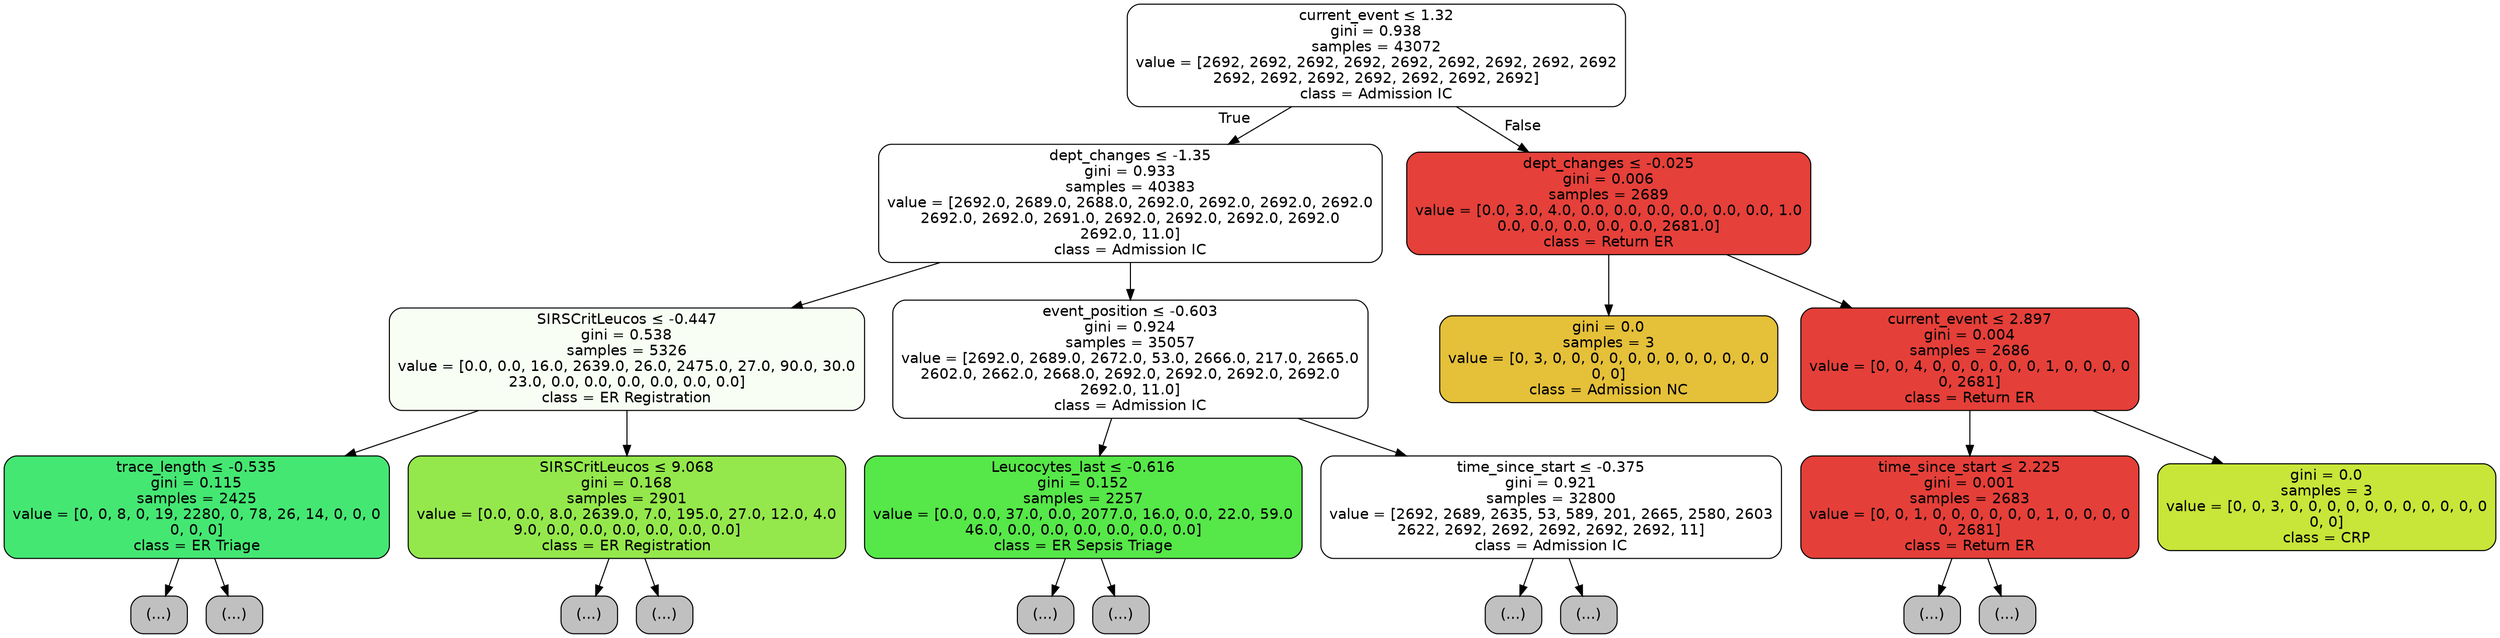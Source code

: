 digraph Tree {
node [shape=box, style="filled, rounded", color="black", fontname="helvetica"] ;
edge [fontname="helvetica"] ;
0 [label=<current_event &le; 1.32<br/>gini = 0.938<br/>samples = 43072<br/>value = [2692, 2692, 2692, 2692, 2692, 2692, 2692, 2692, 2692<br/>2692, 2692, 2692, 2692, 2692, 2692, 2692]<br/>class = Admission IC>, fillcolor="#ffffff"] ;
1 [label=<dept_changes &le; -1.35<br/>gini = 0.933<br/>samples = 40383<br/>value = [2692.0, 2689.0, 2688.0, 2692.0, 2692.0, 2692.0, 2692.0<br/>2692.0, 2692.0, 2691.0, 2692.0, 2692.0, 2692.0, 2692.0<br/>2692.0, 11.0]<br/>class = Admission IC>, fillcolor="#ffffff"] ;
0 -> 1 [labeldistance=2.5, labelangle=45, headlabel="True"] ;
2 [label=<SIRSCritLeucos &le; -0.447<br/>gini = 0.538<br/>samples = 5326<br/>value = [0.0, 0.0, 16.0, 2639.0, 26.0, 2475.0, 27.0, 90.0, 30.0<br/>23.0, 0.0, 0.0, 0.0, 0.0, 0.0, 0.0]<br/>class = ER Registration>, fillcolor="#f8fef4"] ;
1 -> 2 ;
3 [label=<trace_length &le; -0.535<br/>gini = 0.115<br/>samples = 2425<br/>value = [0, 0, 8, 0, 19, 2280, 0, 78, 26, 14, 0, 0, 0<br/>0, 0, 0]<br/>class = ER Triage>, fillcolor="#45e773"] ;
2 -> 3 ;
4 [label="(...)", fillcolor="#C0C0C0"] ;
3 -> 4 ;
5 [label="(...)", fillcolor="#C0C0C0"] ;
3 -> 5 ;
6 [label=<SIRSCritLeucos &le; 9.068<br/>gini = 0.168<br/>samples = 2901<br/>value = [0.0, 0.0, 8.0, 2639.0, 7.0, 195.0, 27.0, 12.0, 4.0<br/>9.0, 0.0, 0.0, 0.0, 0.0, 0.0, 0.0]<br/>class = ER Registration>, fillcolor="#94e84c"] ;
2 -> 6 ;
7 [label="(...)", fillcolor="#C0C0C0"] ;
6 -> 7 ;
8 [label="(...)", fillcolor="#C0C0C0"] ;
6 -> 8 ;
9 [label=<event_position &le; -0.603<br/>gini = 0.924<br/>samples = 35057<br/>value = [2692.0, 2689.0, 2672.0, 53.0, 2666.0, 217.0, 2665.0<br/>2602.0, 2662.0, 2668.0, 2692.0, 2692.0, 2692.0, 2692.0<br/>2692.0, 11.0]<br/>class = Admission IC>, fillcolor="#ffffff"] ;
1 -> 9 ;
10 [label=<Leucocytes_last &le; -0.616<br/>gini = 0.152<br/>samples = 2257<br/>value = [0.0, 0.0, 37.0, 0.0, 2077.0, 16.0, 0.0, 22.0, 59.0<br/>46.0, 0.0, 0.0, 0.0, 0.0, 0.0, 0.0]<br/>class = ER Sepsis Triage>, fillcolor="#56e749"] ;
9 -> 10 ;
11 [label="(...)", fillcolor="#C0C0C0"] ;
10 -> 11 ;
12 [label="(...)", fillcolor="#C0C0C0"] ;
10 -> 12 ;
13 [label=<time_since_start &le; -0.375<br/>gini = 0.921<br/>samples = 32800<br/>value = [2692, 2689, 2635, 53, 589, 201, 2665, 2580, 2603<br/>2622, 2692, 2692, 2692, 2692, 2692, 11]<br/>class = Admission IC>, fillcolor="#ffffff"] ;
9 -> 13 ;
14 [label="(...)", fillcolor="#C0C0C0"] ;
13 -> 14 ;
15 [label="(...)", fillcolor="#C0C0C0"] ;
13 -> 15 ;
16 [label=<dept_changes &le; -0.025<br/>gini = 0.006<br/>samples = 2689<br/>value = [0.0, 3.0, 4.0, 0.0, 0.0, 0.0, 0.0, 0.0, 0.0, 1.0<br/>0.0, 0.0, 0.0, 0.0, 0.0, 2681.0]<br/>class = Return ER>, fillcolor="#e5403a"] ;
0 -> 16 [labeldistance=2.5, labelangle=-45, headlabel="False"] ;
17 [label=<gini = 0.0<br/>samples = 3<br/>value = [0, 3, 0, 0, 0, 0, 0, 0, 0, 0, 0, 0, 0, 0<br/>0, 0]<br/>class = Admission NC>, fillcolor="#e5c039"] ;
16 -> 17 ;
18 [label=<current_event &le; 2.897<br/>gini = 0.004<br/>samples = 2686<br/>value = [0, 0, 4, 0, 0, 0, 0, 0, 0, 1, 0, 0, 0, 0<br/>0, 2681]<br/>class = Return ER>, fillcolor="#e53f39"] ;
16 -> 18 ;
19 [label=<time_since_start &le; 2.225<br/>gini = 0.001<br/>samples = 2683<br/>value = [0, 0, 1, 0, 0, 0, 0, 0, 0, 1, 0, 0, 0, 0<br/>0, 2681]<br/>class = Return ER>, fillcolor="#e53f39"] ;
18 -> 19 ;
20 [label="(...)", fillcolor="#C0C0C0"] ;
19 -> 20 ;
21 [label="(...)", fillcolor="#C0C0C0"] ;
19 -> 21 ;
22 [label=<gini = 0.0<br/>samples = 3<br/>value = [0, 0, 3, 0, 0, 0, 0, 0, 0, 0, 0, 0, 0, 0<br/>0, 0]<br/>class = CRP>, fillcolor="#c8e539"] ;
18 -> 22 ;
}